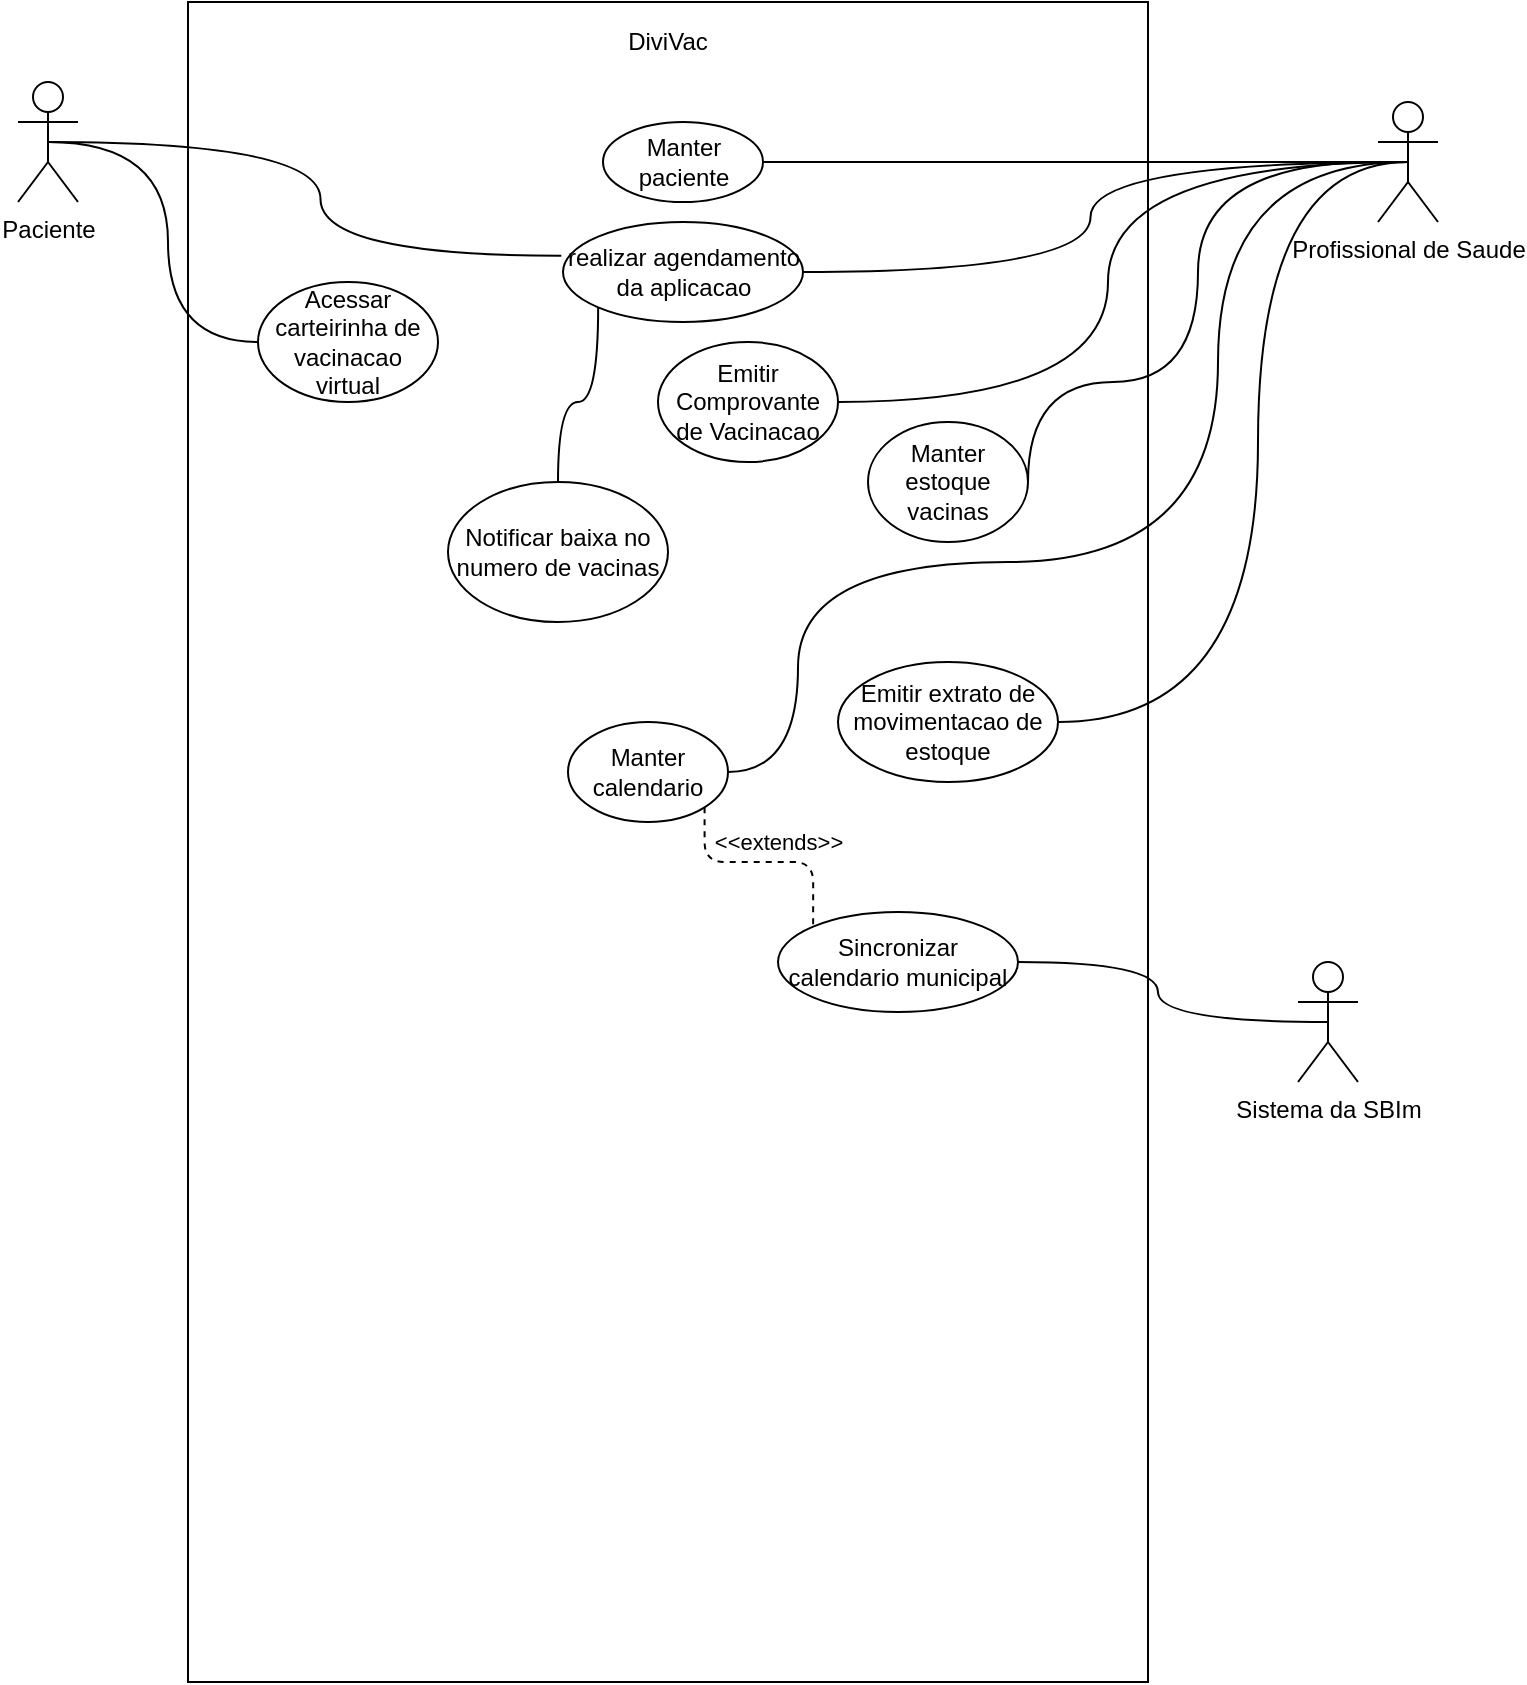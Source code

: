 <mxfile version="14.6.13" type="device"><diagram id="wYXX4iNa8JlaRbDD-LMF" name="Page-1"><mxGraphModel dx="1175" dy="709" grid="1" gridSize="10" guides="1" tooltips="1" connect="1" arrows="1" fold="1" page="1" pageScale="1" pageWidth="850" pageHeight="1100" math="0" shadow="0"><root><mxCell id="0"/><mxCell id="1" parent="0"/><mxCell id="52O-S3gk0xLH3Pa1g5z0-2" value="" style="rounded=0;whiteSpace=wrap;html=1;" parent="1" vertex="1"><mxGeometry x="185" y="70" width="480" height="840" as="geometry"/></mxCell><mxCell id="52O-S3gk0xLH3Pa1g5z0-19" style="edgeStyle=orthogonalEdgeStyle;curved=1;orthogonalLoop=1;jettySize=auto;html=1;endArrow=none;endFill=0;entryX=1;entryY=0.5;entryDx=0;entryDy=0;" parent="1" source="52O-S3gk0xLH3Pa1g5z0-3" target="52O-S3gk0xLH3Pa1g5z0-18" edge="1"><mxGeometry relative="1" as="geometry"><Array as="points"><mxPoint x="690" y="150"/><mxPoint x="690" y="260"/></Array></mxGeometry></mxCell><mxCell id="52O-S3gk0xLH3Pa1g5z0-21" style="edgeStyle=orthogonalEdgeStyle;curved=1;orthogonalLoop=1;jettySize=auto;html=1;exitX=0.5;exitY=0.5;exitDx=0;exitDy=0;exitPerimeter=0;entryX=1;entryY=0.5;entryDx=0;entryDy=0;endArrow=none;endFill=0;" parent="1" source="52O-S3gk0xLH3Pa1g5z0-3" target="52O-S3gk0xLH3Pa1g5z0-20" edge="1"><mxGeometry relative="1" as="geometry"><Array as="points"><mxPoint x="700" y="150"/><mxPoint x="700" y="350"/><mxPoint x="490" y="350"/><mxPoint x="490" y="455"/></Array></mxGeometry></mxCell><mxCell id="52O-S3gk0xLH3Pa1g5z0-39" style="edgeStyle=orthogonalEdgeStyle;curved=1;orthogonalLoop=1;jettySize=auto;html=1;exitX=0.5;exitY=0.5;exitDx=0;exitDy=0;exitPerimeter=0;entryX=1;entryY=0.5;entryDx=0;entryDy=0;endArrow=none;endFill=0;" parent="1" source="52O-S3gk0xLH3Pa1g5z0-3" target="52O-S3gk0xLH3Pa1g5z0-14" edge="1"><mxGeometry relative="1" as="geometry"><Array as="points"><mxPoint x="570" y="150"/><mxPoint x="570" y="150"/></Array></mxGeometry></mxCell><mxCell id="52O-S3gk0xLH3Pa1g5z0-41" style="edgeStyle=orthogonalEdgeStyle;curved=1;orthogonalLoop=1;jettySize=auto;html=1;exitX=0.5;exitY=0.5;exitDx=0;exitDy=0;exitPerimeter=0;endArrow=none;endFill=0;" parent="1" source="52O-S3gk0xLH3Pa1g5z0-3" target="52O-S3gk0xLH3Pa1g5z0-40" edge="1"><mxGeometry relative="1" as="geometry"/></mxCell><mxCell id="d3yMHDSQDBIBdpxip1kp-1" style="edgeStyle=orthogonalEdgeStyle;orthogonalLoop=1;jettySize=auto;html=1;exitX=0.5;exitY=0.5;exitDx=0;exitDy=0;exitPerimeter=0;endArrow=none;endFill=0;curved=1;" parent="1" source="52O-S3gk0xLH3Pa1g5z0-3" target="52O-S3gk0xLH3Pa1g5z0-37" edge="1"><mxGeometry relative="1" as="geometry"><Array as="points"><mxPoint x="720" y="150"/><mxPoint x="720" y="430"/></Array></mxGeometry></mxCell><mxCell id="WeB78fEvRzlYsIu5UiC6-1" style="edgeStyle=orthogonalEdgeStyle;orthogonalLoop=1;jettySize=auto;html=1;exitX=0.5;exitY=0.5;exitDx=0;exitDy=0;exitPerimeter=0;entryX=1;entryY=0.5;entryDx=0;entryDy=0;startArrow=none;startFill=0;endArrow=none;endFill=0;curved=1;" parent="1" source="52O-S3gk0xLH3Pa1g5z0-3" target="52O-S3gk0xLH3Pa1g5z0-35" edge="1"><mxGeometry relative="1" as="geometry"/></mxCell><mxCell id="52O-S3gk0xLH3Pa1g5z0-3" value="Profissional de Saude" style="shape=umlActor;verticalLabelPosition=bottom;verticalAlign=top;html=1;outlineConnect=0;" parent="1" vertex="1"><mxGeometry x="780" y="120" width="30" height="60" as="geometry"/></mxCell><mxCell id="52O-S3gk0xLH3Pa1g5z0-34" style="edgeStyle=orthogonalEdgeStyle;curved=1;orthogonalLoop=1;jettySize=auto;html=1;exitX=0.5;exitY=0.5;exitDx=0;exitDy=0;exitPerimeter=0;endArrow=none;endFill=0;entryX=0;entryY=0.5;entryDx=0;entryDy=0;" parent="1" source="52O-S3gk0xLH3Pa1g5z0-4" target="52O-S3gk0xLH3Pa1g5z0-33" edge="1"><mxGeometry relative="1" as="geometry"/></mxCell><mxCell id="52O-S3gk0xLH3Pa1g5z0-42" style="edgeStyle=orthogonalEdgeStyle;curved=1;orthogonalLoop=1;jettySize=auto;html=1;exitX=0.5;exitY=0.5;exitDx=0;exitDy=0;exitPerimeter=0;entryX=-0.007;entryY=0.337;entryDx=0;entryDy=0;entryPerimeter=0;endArrow=none;endFill=0;" parent="1" source="52O-S3gk0xLH3Pa1g5z0-4" target="52O-S3gk0xLH3Pa1g5z0-40" edge="1"><mxGeometry relative="1" as="geometry"/></mxCell><mxCell id="52O-S3gk0xLH3Pa1g5z0-4" value="Paciente" style="shape=umlActor;verticalLabelPosition=bottom;verticalAlign=top;html=1;outlineConnect=0;" parent="1" vertex="1"><mxGeometry x="100" y="110" width="30" height="60" as="geometry"/></mxCell><mxCell id="d3yMHDSQDBIBdpxip1kp-8" style="edgeStyle=orthogonalEdgeStyle;curved=1;orthogonalLoop=1;jettySize=auto;html=1;exitX=0.5;exitY=0.5;exitDx=0;exitDy=0;exitPerimeter=0;endArrow=none;endFill=0;" parent="1" source="52O-S3gk0xLH3Pa1g5z0-6" target="d3yMHDSQDBIBdpxip1kp-4" edge="1"><mxGeometry relative="1" as="geometry"/></mxCell><mxCell id="52O-S3gk0xLH3Pa1g5z0-6" value="Sistema da SBIm" style="shape=umlActor;verticalLabelPosition=bottom;verticalAlign=top;html=1;outlineConnect=0;" parent="1" vertex="1"><mxGeometry x="740" y="550" width="30" height="60" as="geometry"/></mxCell><mxCell id="52O-S3gk0xLH3Pa1g5z0-11" value="DiviVac" style="text;html=1;strokeColor=none;fillColor=none;align=center;verticalAlign=middle;whiteSpace=wrap;rounded=0;" parent="1" vertex="1"><mxGeometry x="190" y="80" width="470" height="20" as="geometry"/></mxCell><mxCell id="52O-S3gk0xLH3Pa1g5z0-14" value="Manter paciente" style="ellipse;whiteSpace=wrap;html=1;" parent="1" vertex="1"><mxGeometry x="392.5" y="130" width="80" height="40" as="geometry"/></mxCell><mxCell id="52O-S3gk0xLH3Pa1g5z0-18" value="Manter estoque vacinas" style="ellipse;whiteSpace=wrap;html=1;" parent="1" vertex="1"><mxGeometry x="525" y="280" width="80" height="60" as="geometry"/></mxCell><mxCell id="B1UuQcZjgL2OSyYmWWn5-2" style="edgeStyle=orthogonalEdgeStyle;orthogonalLoop=1;jettySize=auto;html=1;exitX=1;exitY=1;exitDx=0;exitDy=0;entryX=0;entryY=0;entryDx=0;entryDy=0;rounded=1;dashed=1;endArrow=none;endFill=0;" edge="1" parent="1" source="52O-S3gk0xLH3Pa1g5z0-20" target="d3yMHDSQDBIBdpxip1kp-4"><mxGeometry relative="1" as="geometry"><Array as="points"><mxPoint x="443" y="500"/><mxPoint x="498" y="500"/></Array></mxGeometry></mxCell><mxCell id="B1UuQcZjgL2OSyYmWWn5-3" value="&amp;lt;&amp;lt;extends&amp;gt;&amp;gt;" style="edgeLabel;html=1;align=center;verticalAlign=middle;resizable=0;points=[];" vertex="1" connectable="0" parent="B1UuQcZjgL2OSyYmWWn5-2"><mxGeometry x="-0.257" y="1" relative="1" as="geometry"><mxPoint x="21" y="-9" as="offset"/></mxGeometry></mxCell><mxCell id="52O-S3gk0xLH3Pa1g5z0-20" value="Manter calendario" style="ellipse;whiteSpace=wrap;html=1;" parent="1" vertex="1"><mxGeometry x="375" y="430" width="80" height="50" as="geometry"/></mxCell><mxCell id="52O-S3gk0xLH3Pa1g5z0-23" style="edgeStyle=orthogonalEdgeStyle;curved=1;orthogonalLoop=1;jettySize=auto;html=1;exitX=0.5;exitY=0;exitDx=0;exitDy=0;entryX=0;entryY=1;entryDx=0;entryDy=0;endArrow=none;endFill=0;" parent="1" source="52O-S3gk0xLH3Pa1g5z0-22" target="52O-S3gk0xLH3Pa1g5z0-40" edge="1"><mxGeometry relative="1" as="geometry"/></mxCell><mxCell id="52O-S3gk0xLH3Pa1g5z0-22" value="Notificar baixa no numero de vacinas" style="ellipse;whiteSpace=wrap;html=1;" parent="1" vertex="1"><mxGeometry x="315" y="310" width="110" height="70" as="geometry"/></mxCell><mxCell id="52O-S3gk0xLH3Pa1g5z0-33" value="Acessar carteirinha de vacinacao virtual" style="ellipse;whiteSpace=wrap;html=1;" parent="1" vertex="1"><mxGeometry x="220" y="210" width="90" height="60" as="geometry"/></mxCell><mxCell id="52O-S3gk0xLH3Pa1g5z0-35" value="Emitir Comprovante de Vacinacao" style="ellipse;whiteSpace=wrap;html=1;" parent="1" vertex="1"><mxGeometry x="420" y="240" width="90" height="60" as="geometry"/></mxCell><mxCell id="52O-S3gk0xLH3Pa1g5z0-37" value="Emitir extrato de movimentacao de estoque" style="ellipse;whiteSpace=wrap;html=1;" parent="1" vertex="1"><mxGeometry x="510" y="400" width="110" height="60" as="geometry"/></mxCell><mxCell id="52O-S3gk0xLH3Pa1g5z0-40" value="realizar agendamento da aplicacao" style="ellipse;whiteSpace=wrap;html=1;" parent="1" vertex="1"><mxGeometry x="372.5" y="180" width="120" height="50" as="geometry"/></mxCell><mxCell id="d3yMHDSQDBIBdpxip1kp-4" value="Sincronizar calendario municipal" style="ellipse;whiteSpace=wrap;html=1;" parent="1" vertex="1"><mxGeometry x="480" y="525" width="120" height="50" as="geometry"/></mxCell></root></mxGraphModel></diagram></mxfile>